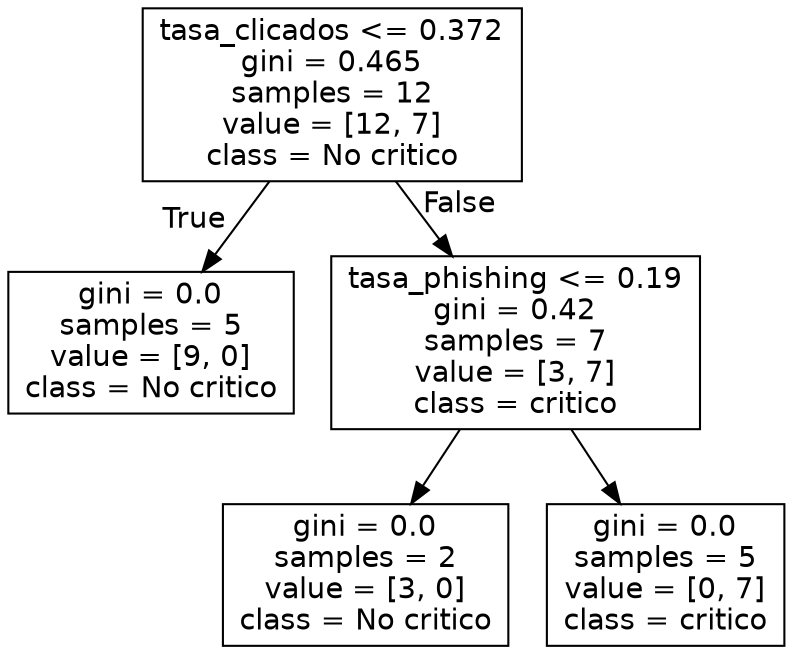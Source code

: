 digraph Tree {
node [shape=box, fontname="helvetica"] ;
edge [fontname="helvetica"] ;
0 [label="tasa_clicados <= 0.372\ngini = 0.465\nsamples = 12\nvalue = [12, 7]\nclass = No critico"] ;
1 [label="gini = 0.0\nsamples = 5\nvalue = [9, 0]\nclass = No critico"] ;
0 -> 1 [labeldistance=2.5, labelangle=45, headlabel="True"] ;
2 [label="tasa_phishing <= 0.19\ngini = 0.42\nsamples = 7\nvalue = [3, 7]\nclass = critico"] ;
0 -> 2 [labeldistance=2.5, labelangle=-45, headlabel="False"] ;
3 [label="gini = 0.0\nsamples = 2\nvalue = [3, 0]\nclass = No critico"] ;
2 -> 3 ;
4 [label="gini = 0.0\nsamples = 5\nvalue = [0, 7]\nclass = critico"] ;
2 -> 4 ;
}